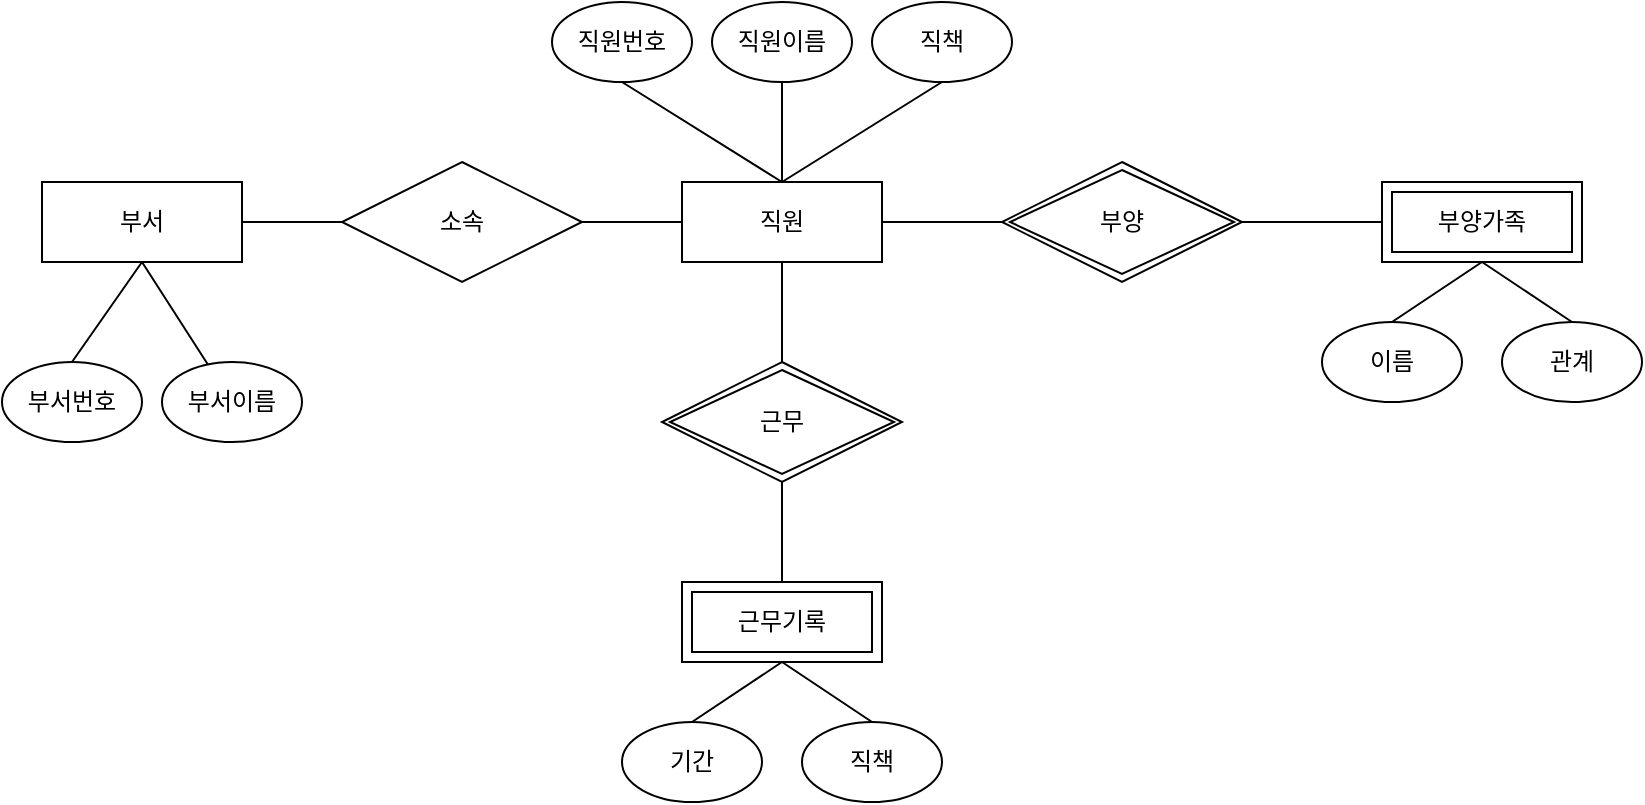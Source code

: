 <mxfile version="22.1.3" type="github">
  <diagram id="R2lEEEUBdFMjLlhIrx00" name="Page-1">
    <mxGraphModel dx="875" dy="478" grid="1" gridSize="10" guides="1" tooltips="1" connect="1" arrows="1" fold="1" page="1" pageScale="1" pageWidth="850" pageHeight="1100" math="0" shadow="0" extFonts="Permanent Marker^https://fonts.googleapis.com/css?family=Permanent+Marker">
      <root>
        <mxCell id="0" />
        <mxCell id="1" parent="0" />
        <mxCell id="9egOjNyJsHqfTRNM6eIV-20" style="rounded=0;orthogonalLoop=1;jettySize=auto;html=1;exitX=0.5;exitY=1;exitDx=0;exitDy=0;fontFamily=Helvetica;fontSize=12;fontColor=default;endArrow=none;endFill=0;" edge="1" parent="1" source="9egOjNyJsHqfTRNM6eIV-10" target="9egOjNyJsHqfTRNM6eIV-18">
          <mxGeometry relative="1" as="geometry" />
        </mxCell>
        <mxCell id="9egOjNyJsHqfTRNM6eIV-21" style="rounded=0;orthogonalLoop=1;jettySize=auto;html=1;exitX=1;exitY=0.5;exitDx=0;exitDy=0;entryX=0;entryY=0.5;entryDx=0;entryDy=0;fontFamily=Helvetica;fontSize=12;fontColor=default;endArrow=none;endFill=0;" edge="1" parent="1" source="9egOjNyJsHqfTRNM6eIV-10" target="9egOjNyJsHqfTRNM6eIV-11">
          <mxGeometry relative="1" as="geometry" />
        </mxCell>
        <mxCell id="9egOjNyJsHqfTRNM6eIV-10" value="부서" style="whiteSpace=wrap;html=1;align=center;strokeColor=default;strokeWidth=1;verticalAlign=middle;fontFamily=Helvetica;fontSize=12;fontColor=default;fillColor=default;" vertex="1" parent="1">
          <mxGeometry x="30" y="230" width="100" height="40" as="geometry" />
        </mxCell>
        <mxCell id="9egOjNyJsHqfTRNM6eIV-22" style="edgeStyle=orthogonalEdgeStyle;rounded=0;orthogonalLoop=1;jettySize=auto;html=1;exitX=1;exitY=0.5;exitDx=0;exitDy=0;entryX=0;entryY=0.5;entryDx=0;entryDy=0;fontFamily=Helvetica;fontSize=12;fontColor=default;endArrow=none;endFill=0;" edge="1" parent="1" source="9egOjNyJsHqfTRNM6eIV-11" target="9egOjNyJsHqfTRNM6eIV-12">
          <mxGeometry relative="1" as="geometry">
            <Array as="points">
              <mxPoint x="340" y="250" />
              <mxPoint x="340" y="250" />
            </Array>
          </mxGeometry>
        </mxCell>
        <mxCell id="9egOjNyJsHqfTRNM6eIV-11" value="소속" style="shape=rhombus;perimeter=rhombusPerimeter;whiteSpace=wrap;html=1;align=center;strokeColor=default;strokeWidth=1;verticalAlign=middle;fontFamily=Helvetica;fontSize=12;fontColor=default;fillColor=default;" vertex="1" parent="1">
          <mxGeometry x="180" y="220" width="120" height="60" as="geometry" />
        </mxCell>
        <mxCell id="9egOjNyJsHqfTRNM6eIV-23" style="rounded=0;orthogonalLoop=1;jettySize=auto;html=1;exitX=1;exitY=0.5;exitDx=0;exitDy=0;entryX=0;entryY=0.5;entryDx=0;entryDy=0;fontFamily=Helvetica;fontSize=12;fontColor=default;endArrow=none;endFill=0;" edge="1" parent="1" source="9egOjNyJsHqfTRNM6eIV-12" target="9egOjNyJsHqfTRNM6eIV-13">
          <mxGeometry relative="1" as="geometry" />
        </mxCell>
        <mxCell id="9egOjNyJsHqfTRNM6eIV-27" style="rounded=0;orthogonalLoop=1;jettySize=auto;html=1;exitX=0.5;exitY=1;exitDx=0;exitDy=0;entryX=0.5;entryY=0;entryDx=0;entryDy=0;fontFamily=Helvetica;fontSize=12;fontColor=default;endArrow=none;endFill=0;" edge="1" parent="1" source="9egOjNyJsHqfTRNM6eIV-12" target="9egOjNyJsHqfTRNM6eIV-15">
          <mxGeometry relative="1" as="geometry" />
        </mxCell>
        <mxCell id="9egOjNyJsHqfTRNM6eIV-12" value="직원" style="whiteSpace=wrap;html=1;align=center;strokeColor=default;strokeWidth=1;verticalAlign=middle;fontFamily=Helvetica;fontSize=12;fontColor=default;fillColor=default;" vertex="1" parent="1">
          <mxGeometry x="350" y="230" width="100" height="40" as="geometry" />
        </mxCell>
        <mxCell id="9egOjNyJsHqfTRNM6eIV-24" style="rounded=0;orthogonalLoop=1;jettySize=auto;html=1;exitX=1;exitY=0.5;exitDx=0;exitDy=0;entryX=0;entryY=0.5;entryDx=0;entryDy=0;fontFamily=Helvetica;fontSize=12;fontColor=default;endArrow=none;endFill=0;" edge="1" parent="1" source="9egOjNyJsHqfTRNM6eIV-13" target="9egOjNyJsHqfTRNM6eIV-14">
          <mxGeometry relative="1" as="geometry" />
        </mxCell>
        <mxCell id="9egOjNyJsHqfTRNM6eIV-13" value="부양" style="shape=rhombus;double=1;perimeter=rhombusPerimeter;whiteSpace=wrap;html=1;align=center;strokeColor=default;strokeWidth=1;verticalAlign=middle;fontFamily=Helvetica;fontSize=12;fontColor=default;fillColor=default;" vertex="1" parent="1">
          <mxGeometry x="510" y="220" width="120" height="60" as="geometry" />
        </mxCell>
        <mxCell id="9egOjNyJsHqfTRNM6eIV-14" value="부양가족" style="shape=ext;margin=3;double=1;whiteSpace=wrap;html=1;align=center;strokeColor=default;strokeWidth=1;verticalAlign=middle;fontFamily=Helvetica;fontSize=12;fontColor=default;fillColor=default;" vertex="1" parent="1">
          <mxGeometry x="700" y="230" width="100" height="40" as="geometry" />
        </mxCell>
        <mxCell id="9egOjNyJsHqfTRNM6eIV-28" style="rounded=0;orthogonalLoop=1;jettySize=auto;html=1;exitX=0.5;exitY=1;exitDx=0;exitDy=0;fontFamily=Helvetica;fontSize=12;fontColor=default;endArrow=none;endFill=0;" edge="1" parent="1" source="9egOjNyJsHqfTRNM6eIV-15" target="9egOjNyJsHqfTRNM6eIV-16">
          <mxGeometry relative="1" as="geometry" />
        </mxCell>
        <mxCell id="9egOjNyJsHqfTRNM6eIV-15" value="근무" style="shape=rhombus;double=1;perimeter=rhombusPerimeter;whiteSpace=wrap;html=1;align=center;strokeColor=default;strokeWidth=1;verticalAlign=middle;fontFamily=Helvetica;fontSize=12;fontColor=default;fillColor=default;" vertex="1" parent="1">
          <mxGeometry x="340" y="320" width="120" height="60" as="geometry" />
        </mxCell>
        <mxCell id="9egOjNyJsHqfTRNM6eIV-16" value="근무기록" style="shape=ext;margin=3;double=1;whiteSpace=wrap;html=1;align=center;strokeColor=default;strokeWidth=1;verticalAlign=middle;fontFamily=Helvetica;fontSize=12;fontColor=default;fillColor=default;" vertex="1" parent="1">
          <mxGeometry x="350" y="430" width="100" height="40" as="geometry" />
        </mxCell>
        <mxCell id="9egOjNyJsHqfTRNM6eIV-19" style="rounded=0;orthogonalLoop=1;jettySize=auto;html=1;exitX=0.5;exitY=0;exitDx=0;exitDy=0;fontFamily=Helvetica;fontSize=12;fontColor=default;endArrow=none;endFill=0;entryX=0.5;entryY=1;entryDx=0;entryDy=0;" edge="1" parent="1" source="9egOjNyJsHqfTRNM6eIV-17" target="9egOjNyJsHqfTRNM6eIV-10">
          <mxGeometry relative="1" as="geometry" />
        </mxCell>
        <mxCell id="9egOjNyJsHqfTRNM6eIV-17" value="부서번호" style="ellipse;whiteSpace=wrap;html=1;align=center;strokeColor=default;strokeWidth=1;verticalAlign=middle;fontFamily=Helvetica;fontSize=12;fontColor=default;fillColor=default;" vertex="1" parent="1">
          <mxGeometry x="10" y="320" width="70" height="40" as="geometry" />
        </mxCell>
        <mxCell id="9egOjNyJsHqfTRNM6eIV-18" value="부서이름" style="ellipse;whiteSpace=wrap;html=1;align=center;strokeColor=default;strokeWidth=1;verticalAlign=middle;fontFamily=Helvetica;fontSize=12;fontColor=default;fillColor=default;" vertex="1" parent="1">
          <mxGeometry x="90" y="320" width="70" height="40" as="geometry" />
        </mxCell>
        <mxCell id="9egOjNyJsHqfTRNM6eIV-32" style="rounded=0;orthogonalLoop=1;jettySize=auto;html=1;exitX=0.5;exitY=1;exitDx=0;exitDy=0;entryX=0.5;entryY=0;entryDx=0;entryDy=0;fontFamily=Helvetica;fontSize=12;fontColor=default;endArrow=none;endFill=0;" edge="1" parent="1" source="9egOjNyJsHqfTRNM6eIV-29" target="9egOjNyJsHqfTRNM6eIV-12">
          <mxGeometry relative="1" as="geometry" />
        </mxCell>
        <mxCell id="9egOjNyJsHqfTRNM6eIV-29" value="직원번호" style="ellipse;whiteSpace=wrap;html=1;align=center;strokeColor=default;strokeWidth=1;verticalAlign=middle;fontFamily=Helvetica;fontSize=12;fontColor=default;fillColor=default;" vertex="1" parent="1">
          <mxGeometry x="285" y="140" width="70" height="40" as="geometry" />
        </mxCell>
        <mxCell id="9egOjNyJsHqfTRNM6eIV-33" style="rounded=0;orthogonalLoop=1;jettySize=auto;html=1;exitX=0.5;exitY=1;exitDx=0;exitDy=0;fontFamily=Helvetica;fontSize=12;fontColor=default;endArrow=none;endFill=0;" edge="1" parent="1" source="9egOjNyJsHqfTRNM6eIV-30">
          <mxGeometry relative="1" as="geometry">
            <mxPoint x="400" y="230" as="targetPoint" />
          </mxGeometry>
        </mxCell>
        <mxCell id="9egOjNyJsHqfTRNM6eIV-30" value="직원이름" style="ellipse;whiteSpace=wrap;html=1;align=center;strokeColor=default;strokeWidth=1;verticalAlign=middle;fontFamily=Helvetica;fontSize=12;fontColor=default;fillColor=default;" vertex="1" parent="1">
          <mxGeometry x="365" y="140" width="70" height="40" as="geometry" />
        </mxCell>
        <mxCell id="9egOjNyJsHqfTRNM6eIV-34" style="rounded=0;orthogonalLoop=1;jettySize=auto;html=1;exitX=0.5;exitY=1;exitDx=0;exitDy=0;fontFamily=Helvetica;fontSize=12;fontColor=default;endArrow=none;endFill=0;" edge="1" parent="1" source="9egOjNyJsHqfTRNM6eIV-31">
          <mxGeometry relative="1" as="geometry">
            <mxPoint x="400" y="230" as="targetPoint" />
          </mxGeometry>
        </mxCell>
        <mxCell id="9egOjNyJsHqfTRNM6eIV-31" value="직책" style="ellipse;whiteSpace=wrap;html=1;align=center;strokeColor=default;strokeWidth=1;verticalAlign=middle;fontFamily=Helvetica;fontSize=12;fontColor=default;fillColor=default;" vertex="1" parent="1">
          <mxGeometry x="445" y="140" width="70" height="40" as="geometry" />
        </mxCell>
        <mxCell id="9egOjNyJsHqfTRNM6eIV-37" style="rounded=0;orthogonalLoop=1;jettySize=auto;html=1;exitX=0.5;exitY=0;exitDx=0;exitDy=0;entryX=0.5;entryY=1;entryDx=0;entryDy=0;fontFamily=Helvetica;fontSize=12;fontColor=default;endArrow=none;endFill=0;" edge="1" parent="1" source="9egOjNyJsHqfTRNM6eIV-35" target="9egOjNyJsHqfTRNM6eIV-14">
          <mxGeometry relative="1" as="geometry" />
        </mxCell>
        <mxCell id="9egOjNyJsHqfTRNM6eIV-35" value="이름" style="ellipse;whiteSpace=wrap;html=1;align=center;strokeColor=default;strokeWidth=1;verticalAlign=middle;fontFamily=Helvetica;fontSize=12;fontColor=default;fillColor=default;" vertex="1" parent="1">
          <mxGeometry x="670" y="300" width="70" height="40" as="geometry" />
        </mxCell>
        <mxCell id="9egOjNyJsHqfTRNM6eIV-38" style="rounded=0;orthogonalLoop=1;jettySize=auto;html=1;exitX=0.5;exitY=0;exitDx=0;exitDy=0;fontFamily=Helvetica;fontSize=12;fontColor=default;endArrow=none;endFill=0;" edge="1" parent="1" source="9egOjNyJsHqfTRNM6eIV-36">
          <mxGeometry relative="1" as="geometry">
            <mxPoint x="750" y="270" as="targetPoint" />
          </mxGeometry>
        </mxCell>
        <mxCell id="9egOjNyJsHqfTRNM6eIV-36" value="관계" style="ellipse;whiteSpace=wrap;html=1;align=center;strokeColor=default;strokeWidth=1;verticalAlign=middle;fontFamily=Helvetica;fontSize=12;fontColor=default;fillColor=default;" vertex="1" parent="1">
          <mxGeometry x="760" y="300" width="70" height="40" as="geometry" />
        </mxCell>
        <mxCell id="9egOjNyJsHqfTRNM6eIV-41" style="rounded=0;orthogonalLoop=1;jettySize=auto;html=1;exitX=0.5;exitY=0;exitDx=0;exitDy=0;entryX=0.5;entryY=1;entryDx=0;entryDy=0;fontFamily=Helvetica;fontSize=12;fontColor=default;endArrow=none;endFill=0;" edge="1" parent="1" source="9egOjNyJsHqfTRNM6eIV-39" target="9egOjNyJsHqfTRNM6eIV-16">
          <mxGeometry relative="1" as="geometry" />
        </mxCell>
        <mxCell id="9egOjNyJsHqfTRNM6eIV-39" value="기간" style="ellipse;whiteSpace=wrap;html=1;align=center;strokeColor=default;strokeWidth=1;verticalAlign=middle;fontFamily=Helvetica;fontSize=12;fontColor=default;fillColor=default;" vertex="1" parent="1">
          <mxGeometry x="320" y="500" width="70" height="40" as="geometry" />
        </mxCell>
        <mxCell id="9egOjNyJsHqfTRNM6eIV-42" style="rounded=0;orthogonalLoop=1;jettySize=auto;html=1;exitX=0.5;exitY=0;exitDx=0;exitDy=0;fontFamily=Helvetica;fontSize=12;fontColor=default;endArrow=none;endFill=0;" edge="1" parent="1" source="9egOjNyJsHqfTRNM6eIV-40">
          <mxGeometry relative="1" as="geometry">
            <mxPoint x="400" y="470" as="targetPoint" />
          </mxGeometry>
        </mxCell>
        <mxCell id="9egOjNyJsHqfTRNM6eIV-40" value="직책" style="ellipse;whiteSpace=wrap;html=1;align=center;strokeColor=default;strokeWidth=1;verticalAlign=middle;fontFamily=Helvetica;fontSize=12;fontColor=default;fillColor=default;" vertex="1" parent="1">
          <mxGeometry x="410" y="500" width="70" height="40" as="geometry" />
        </mxCell>
      </root>
    </mxGraphModel>
  </diagram>
</mxfile>
